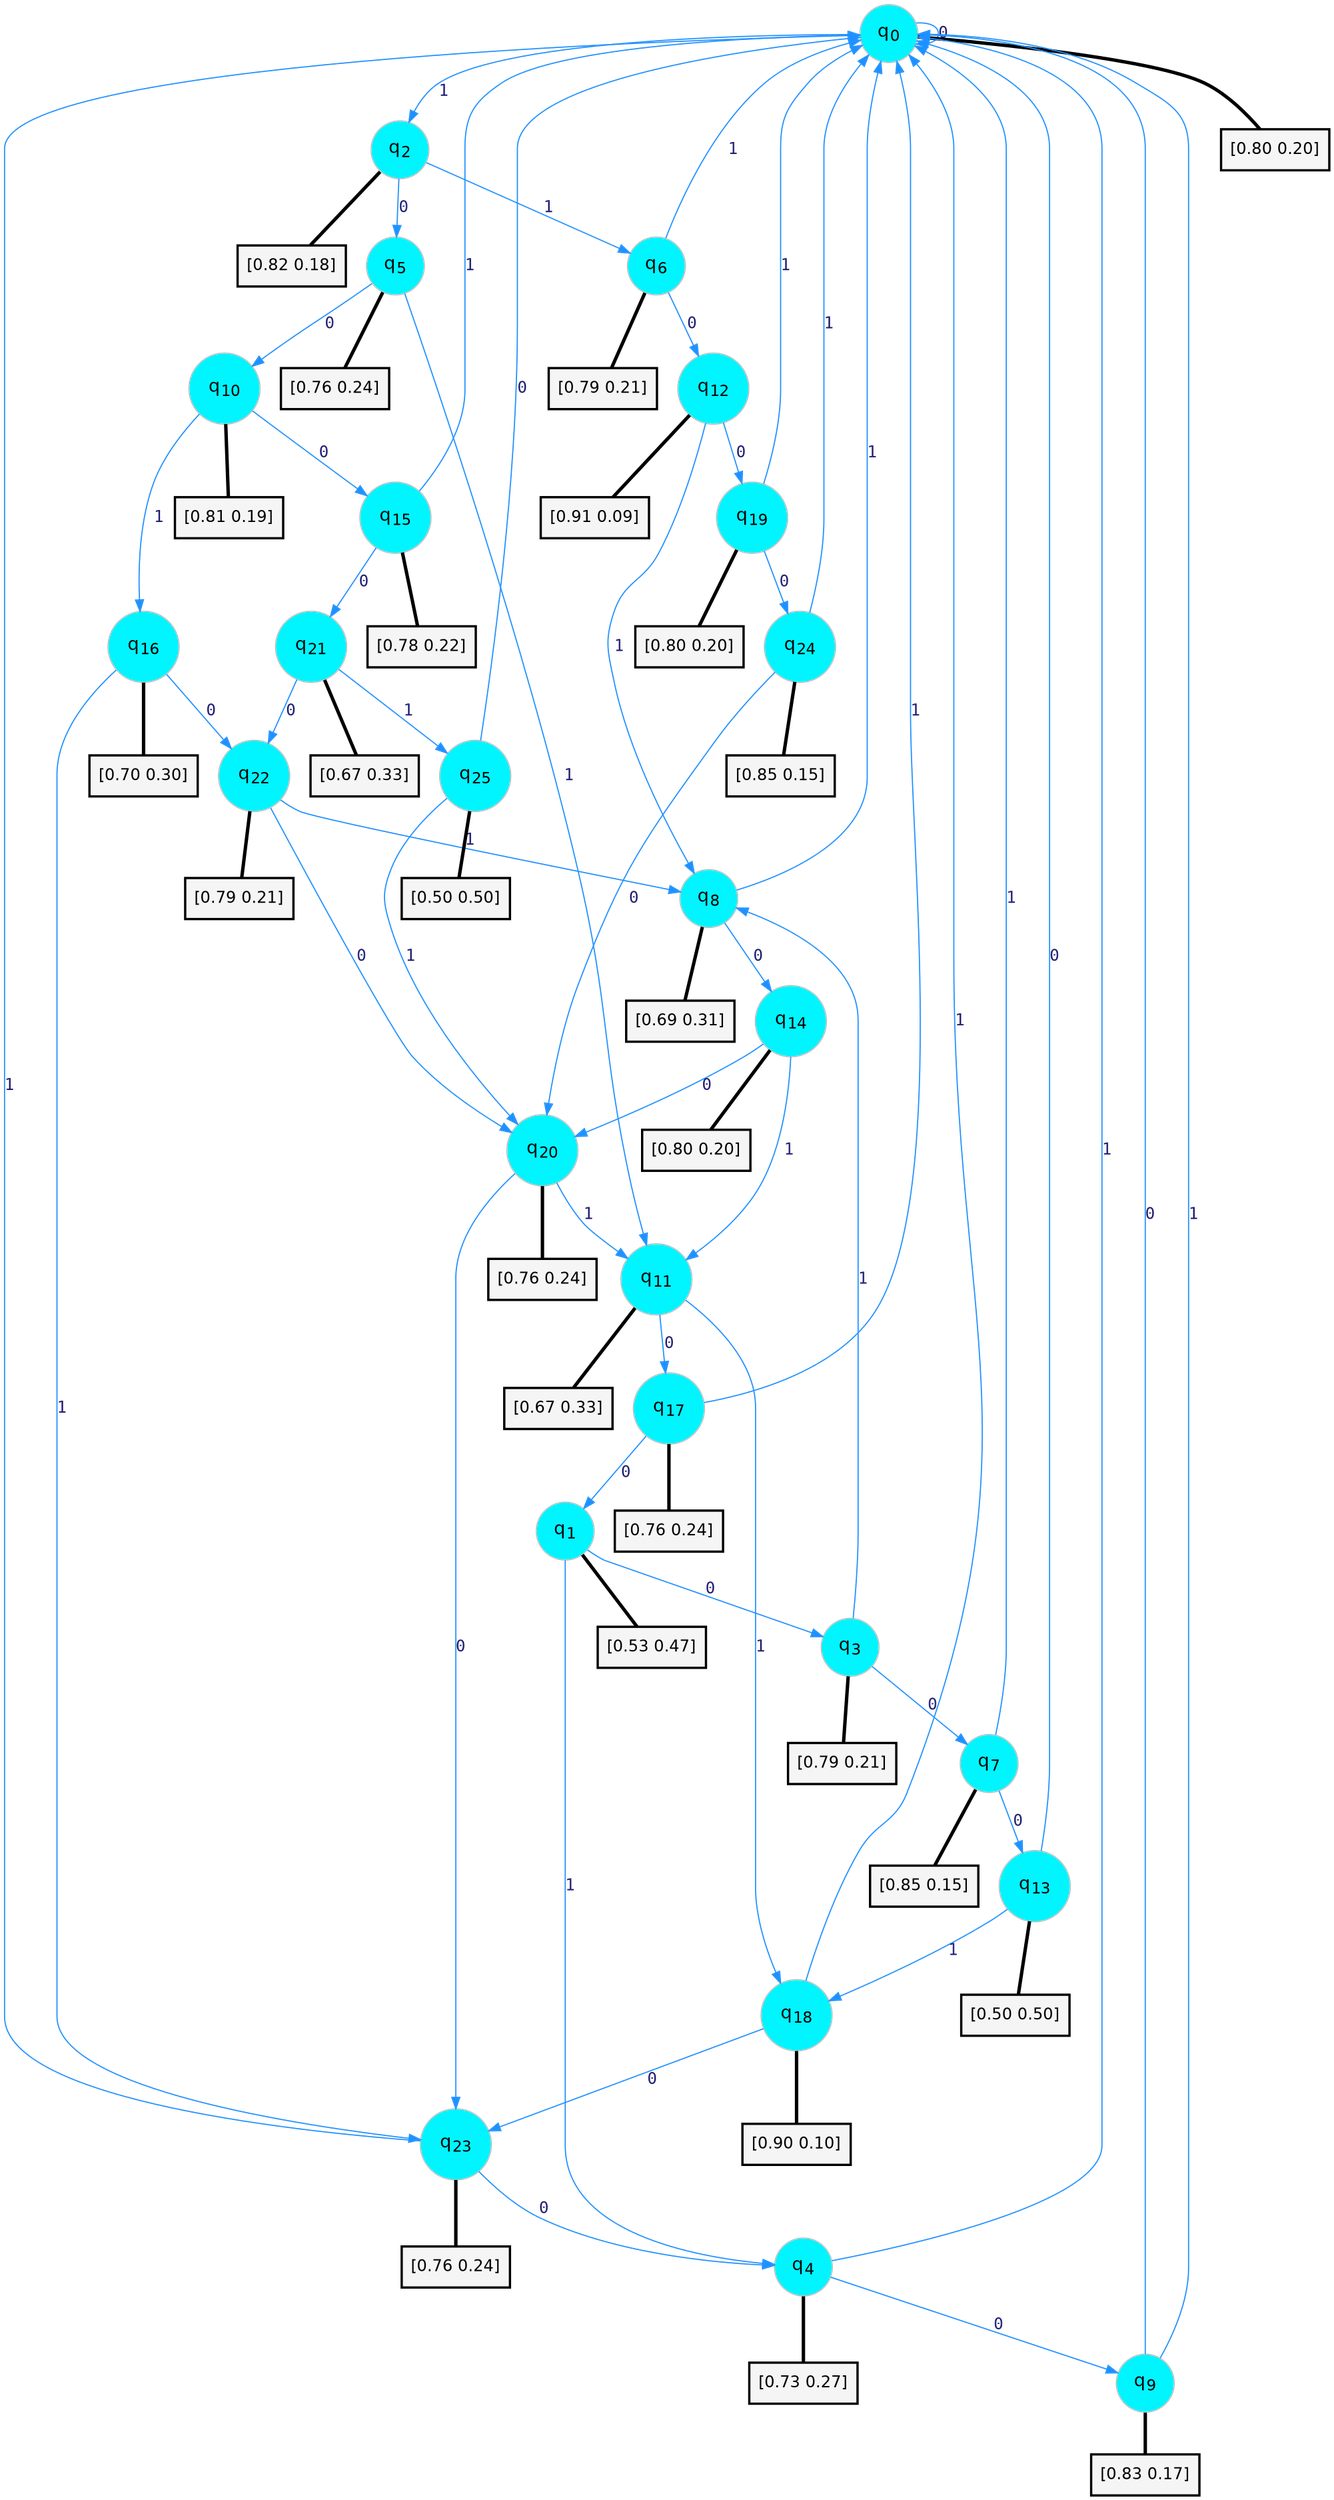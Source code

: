 digraph G {
graph [
bgcolor=transparent, dpi=300, rankdir=TD, size="40,25"];
node [
color=gray, fillcolor=turquoise1, fontcolor=black, fontname=Helvetica, fontsize=16, fontweight=bold, shape=circle, style=filled];
edge [
arrowsize=1, color=dodgerblue1, fontcolor=midnightblue, fontname=courier, fontweight=bold, penwidth=1, style=solid, weight=20];
0[label=<q<SUB>0</SUB>>];
1[label=<q<SUB>1</SUB>>];
2[label=<q<SUB>2</SUB>>];
3[label=<q<SUB>3</SUB>>];
4[label=<q<SUB>4</SUB>>];
5[label=<q<SUB>5</SUB>>];
6[label=<q<SUB>6</SUB>>];
7[label=<q<SUB>7</SUB>>];
8[label=<q<SUB>8</SUB>>];
9[label=<q<SUB>9</SUB>>];
10[label=<q<SUB>10</SUB>>];
11[label=<q<SUB>11</SUB>>];
12[label=<q<SUB>12</SUB>>];
13[label=<q<SUB>13</SUB>>];
14[label=<q<SUB>14</SUB>>];
15[label=<q<SUB>15</SUB>>];
16[label=<q<SUB>16</SUB>>];
17[label=<q<SUB>17</SUB>>];
18[label=<q<SUB>18</SUB>>];
19[label=<q<SUB>19</SUB>>];
20[label=<q<SUB>20</SUB>>];
21[label=<q<SUB>21</SUB>>];
22[label=<q<SUB>22</SUB>>];
23[label=<q<SUB>23</SUB>>];
24[label=<q<SUB>24</SUB>>];
25[label=<q<SUB>25</SUB>>];
26[label="[0.80 0.20]", shape=box,fontcolor=black, fontname=Helvetica, fontsize=14, penwidth=2, fillcolor=whitesmoke,color=black];
27[label="[0.53 0.47]", shape=box,fontcolor=black, fontname=Helvetica, fontsize=14, penwidth=2, fillcolor=whitesmoke,color=black];
28[label="[0.82 0.18]", shape=box,fontcolor=black, fontname=Helvetica, fontsize=14, penwidth=2, fillcolor=whitesmoke,color=black];
29[label="[0.79 0.21]", shape=box,fontcolor=black, fontname=Helvetica, fontsize=14, penwidth=2, fillcolor=whitesmoke,color=black];
30[label="[0.73 0.27]", shape=box,fontcolor=black, fontname=Helvetica, fontsize=14, penwidth=2, fillcolor=whitesmoke,color=black];
31[label="[0.76 0.24]", shape=box,fontcolor=black, fontname=Helvetica, fontsize=14, penwidth=2, fillcolor=whitesmoke,color=black];
32[label="[0.79 0.21]", shape=box,fontcolor=black, fontname=Helvetica, fontsize=14, penwidth=2, fillcolor=whitesmoke,color=black];
33[label="[0.85 0.15]", shape=box,fontcolor=black, fontname=Helvetica, fontsize=14, penwidth=2, fillcolor=whitesmoke,color=black];
34[label="[0.69 0.31]", shape=box,fontcolor=black, fontname=Helvetica, fontsize=14, penwidth=2, fillcolor=whitesmoke,color=black];
35[label="[0.83 0.17]", shape=box,fontcolor=black, fontname=Helvetica, fontsize=14, penwidth=2, fillcolor=whitesmoke,color=black];
36[label="[0.81 0.19]", shape=box,fontcolor=black, fontname=Helvetica, fontsize=14, penwidth=2, fillcolor=whitesmoke,color=black];
37[label="[0.67 0.33]", shape=box,fontcolor=black, fontname=Helvetica, fontsize=14, penwidth=2, fillcolor=whitesmoke,color=black];
38[label="[0.91 0.09]", shape=box,fontcolor=black, fontname=Helvetica, fontsize=14, penwidth=2, fillcolor=whitesmoke,color=black];
39[label="[0.50 0.50]", shape=box,fontcolor=black, fontname=Helvetica, fontsize=14, penwidth=2, fillcolor=whitesmoke,color=black];
40[label="[0.80 0.20]", shape=box,fontcolor=black, fontname=Helvetica, fontsize=14, penwidth=2, fillcolor=whitesmoke,color=black];
41[label="[0.78 0.22]", shape=box,fontcolor=black, fontname=Helvetica, fontsize=14, penwidth=2, fillcolor=whitesmoke,color=black];
42[label="[0.70 0.30]", shape=box,fontcolor=black, fontname=Helvetica, fontsize=14, penwidth=2, fillcolor=whitesmoke,color=black];
43[label="[0.76 0.24]", shape=box,fontcolor=black, fontname=Helvetica, fontsize=14, penwidth=2, fillcolor=whitesmoke,color=black];
44[label="[0.90 0.10]", shape=box,fontcolor=black, fontname=Helvetica, fontsize=14, penwidth=2, fillcolor=whitesmoke,color=black];
45[label="[0.80 0.20]", shape=box,fontcolor=black, fontname=Helvetica, fontsize=14, penwidth=2, fillcolor=whitesmoke,color=black];
46[label="[0.76 0.24]", shape=box,fontcolor=black, fontname=Helvetica, fontsize=14, penwidth=2, fillcolor=whitesmoke,color=black];
47[label="[0.67 0.33]", shape=box,fontcolor=black, fontname=Helvetica, fontsize=14, penwidth=2, fillcolor=whitesmoke,color=black];
48[label="[0.79 0.21]", shape=box,fontcolor=black, fontname=Helvetica, fontsize=14, penwidth=2, fillcolor=whitesmoke,color=black];
49[label="[0.76 0.24]", shape=box,fontcolor=black, fontname=Helvetica, fontsize=14, penwidth=2, fillcolor=whitesmoke,color=black];
50[label="[0.85 0.15]", shape=box,fontcolor=black, fontname=Helvetica, fontsize=14, penwidth=2, fillcolor=whitesmoke,color=black];
51[label="[0.50 0.50]", shape=box,fontcolor=black, fontname=Helvetica, fontsize=14, penwidth=2, fillcolor=whitesmoke,color=black];
0->0 [label=0];
0->2 [label=1];
0->26 [arrowhead=none, penwidth=3,color=black];
1->3 [label=0];
1->4 [label=1];
1->27 [arrowhead=none, penwidth=3,color=black];
2->5 [label=0];
2->6 [label=1];
2->28 [arrowhead=none, penwidth=3,color=black];
3->7 [label=0];
3->8 [label=1];
3->29 [arrowhead=none, penwidth=3,color=black];
4->9 [label=0];
4->0 [label=1];
4->30 [arrowhead=none, penwidth=3,color=black];
5->10 [label=0];
5->11 [label=1];
5->31 [arrowhead=none, penwidth=3,color=black];
6->12 [label=0];
6->0 [label=1];
6->32 [arrowhead=none, penwidth=3,color=black];
7->13 [label=0];
7->0 [label=1];
7->33 [arrowhead=none, penwidth=3,color=black];
8->14 [label=0];
8->0 [label=1];
8->34 [arrowhead=none, penwidth=3,color=black];
9->0 [label=0];
9->0 [label=1];
9->35 [arrowhead=none, penwidth=3,color=black];
10->15 [label=0];
10->16 [label=1];
10->36 [arrowhead=none, penwidth=3,color=black];
11->17 [label=0];
11->18 [label=1];
11->37 [arrowhead=none, penwidth=3,color=black];
12->19 [label=0];
12->8 [label=1];
12->38 [arrowhead=none, penwidth=3,color=black];
13->0 [label=0];
13->18 [label=1];
13->39 [arrowhead=none, penwidth=3,color=black];
14->20 [label=0];
14->11 [label=1];
14->40 [arrowhead=none, penwidth=3,color=black];
15->21 [label=0];
15->0 [label=1];
15->41 [arrowhead=none, penwidth=3,color=black];
16->22 [label=0];
16->23 [label=1];
16->42 [arrowhead=none, penwidth=3,color=black];
17->1 [label=0];
17->0 [label=1];
17->43 [arrowhead=none, penwidth=3,color=black];
18->23 [label=0];
18->0 [label=1];
18->44 [arrowhead=none, penwidth=3,color=black];
19->24 [label=0];
19->0 [label=1];
19->45 [arrowhead=none, penwidth=3,color=black];
20->23 [label=0];
20->11 [label=1];
20->46 [arrowhead=none, penwidth=3,color=black];
21->22 [label=0];
21->25 [label=1];
21->47 [arrowhead=none, penwidth=3,color=black];
22->20 [label=0];
22->8 [label=1];
22->48 [arrowhead=none, penwidth=3,color=black];
23->4 [label=0];
23->0 [label=1];
23->49 [arrowhead=none, penwidth=3,color=black];
24->20 [label=0];
24->0 [label=1];
24->50 [arrowhead=none, penwidth=3,color=black];
25->0 [label=0];
25->20 [label=1];
25->51 [arrowhead=none, penwidth=3,color=black];
}
